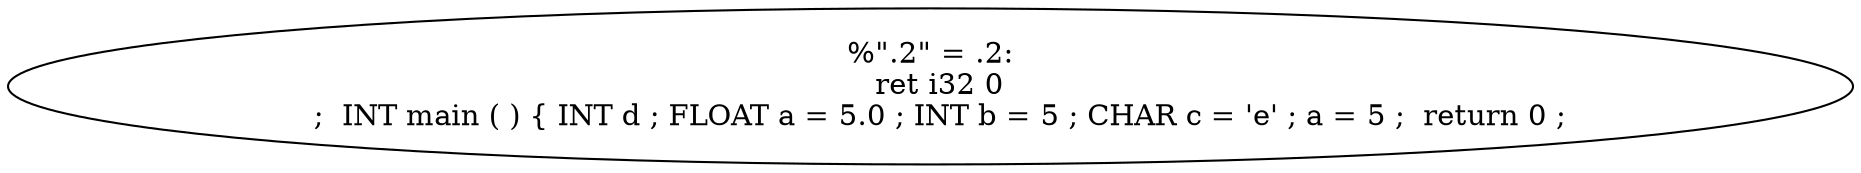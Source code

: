 digraph AST {
  "139136233481616" [label="%\".2\" = .2:
  ret i32 0
  ;  INT main ( ) { INT d ; FLOAT a = 5.0 ; INT b = 5 ; CHAR c = 'e' ; a = 5 ;  return 0 ;"];
}
